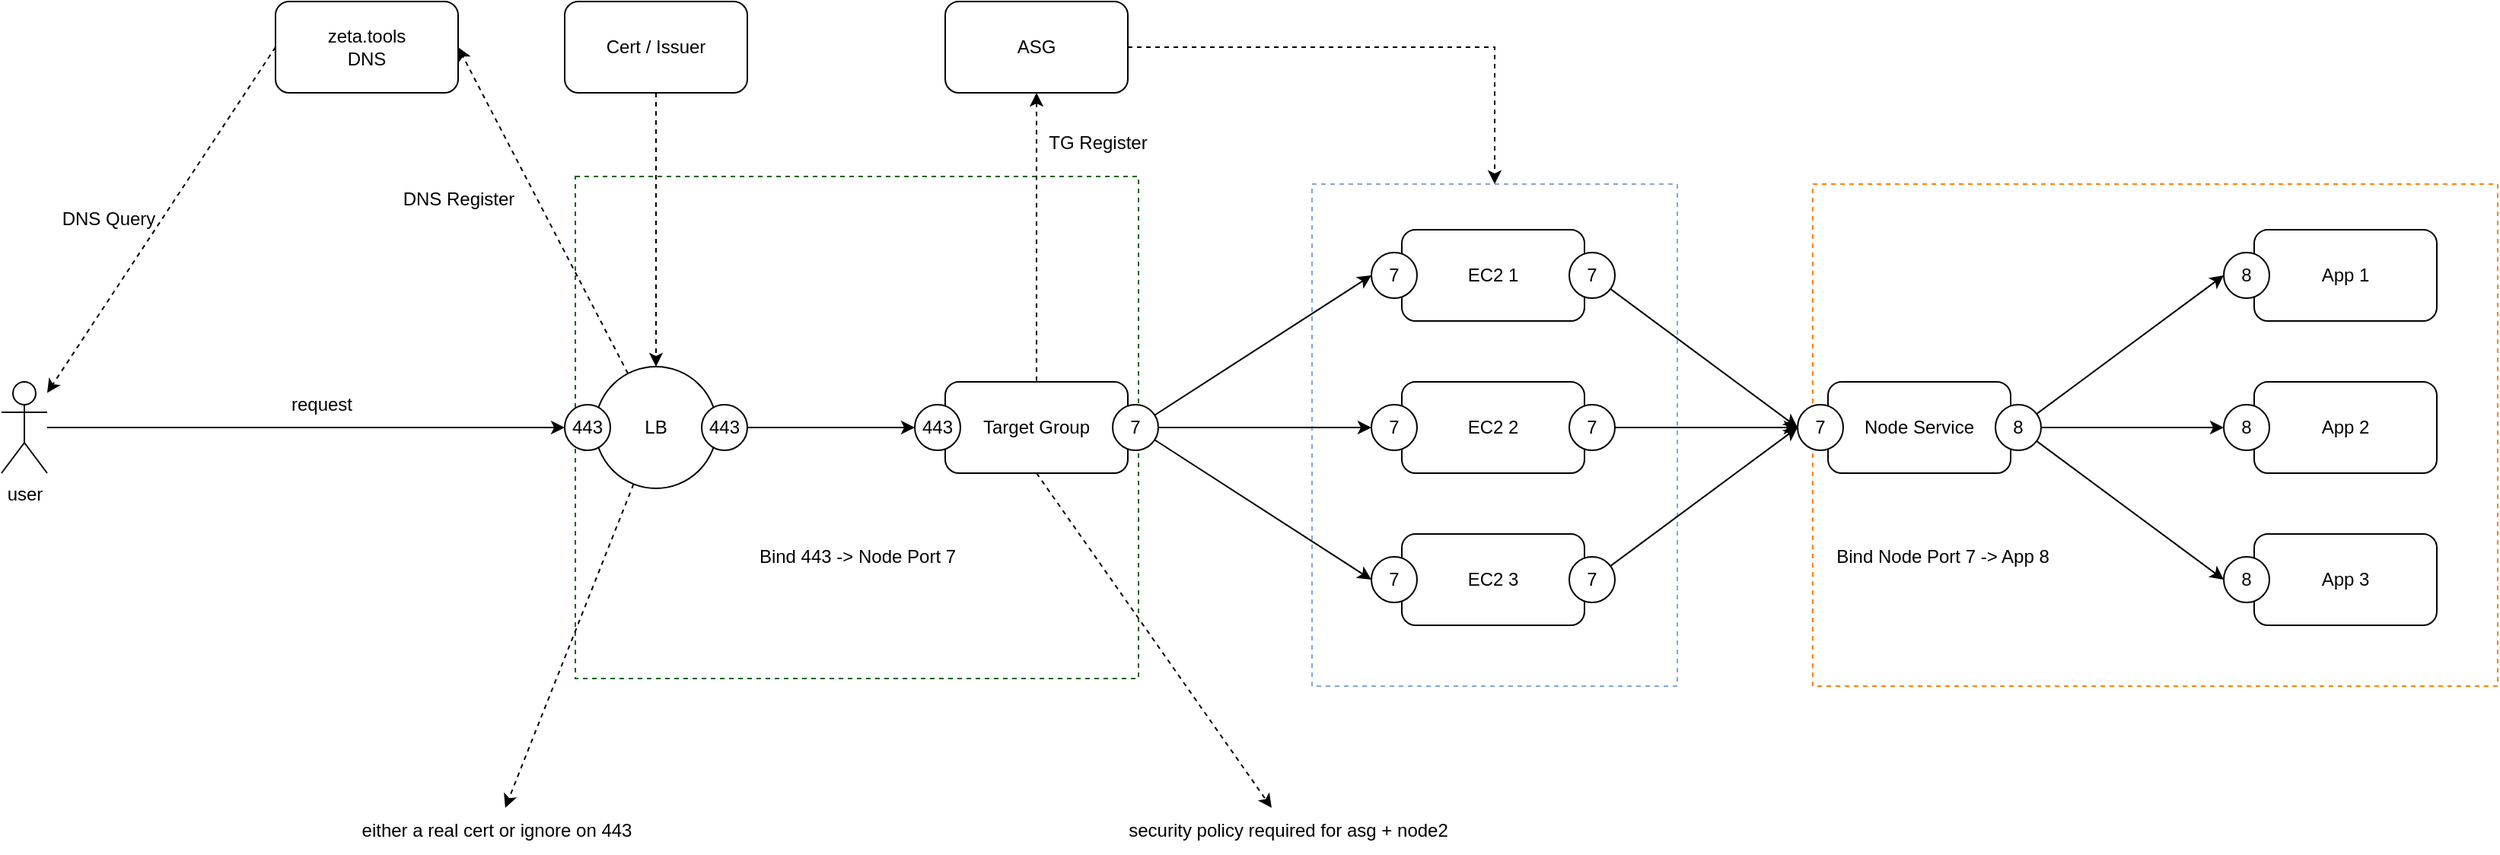 <mxfile version="21.2.9" type="github">
  <diagram name="Page-1" id="KZ8X3SxO-knhd2NS7IPU">
    <mxGraphModel dx="2658" dy="870" grid="1" gridSize="10" guides="1" tooltips="1" connect="1" arrows="1" fold="1" page="1" pageScale="1" pageWidth="850" pageHeight="1100" math="0" shadow="0">
      <root>
        <mxCell id="0" />
        <mxCell id="1" parent="0" />
        <mxCell id="tgWkVytQI8UxieKS8kDx-52" value="" style="rounded=0;whiteSpace=wrap;html=1;dashed=1;strokeColor=#006600;" vertex="1" parent="1">
          <mxGeometry x="37" y="145" width="370" height="330" as="geometry" />
        </mxCell>
        <mxCell id="tgWkVytQI8UxieKS8kDx-72" style="edgeStyle=none;rounded=0;orthogonalLoop=1;jettySize=auto;html=1;exitX=0.5;exitY=1;exitDx=0;exitDy=0;dashed=1;" edge="1" parent="1" source="tgWkVytQI8UxieKS8kDx-2" target="tgWkVytQI8UxieKS8kDx-71">
          <mxGeometry relative="1" as="geometry" />
        </mxCell>
        <mxCell id="tgWkVytQI8UxieKS8kDx-50" value="" style="rounded=0;whiteSpace=wrap;html=1;dashed=1;strokeColor=#7EA6E0;" vertex="1" parent="1">
          <mxGeometry x="521" y="150" width="240" height="330" as="geometry" />
        </mxCell>
        <mxCell id="tgWkVytQI8UxieKS8kDx-49" value="" style="rounded=0;whiteSpace=wrap;html=1;dashed=1;strokeColor=#FF8000;" vertex="1" parent="1">
          <mxGeometry x="850" y="150" width="450" height="330" as="geometry" />
        </mxCell>
        <mxCell id="tgWkVytQI8UxieKS8kDx-57" style="edgeStyle=none;rounded=0;orthogonalLoop=1;jettySize=auto;html=1;entryX=1;entryY=0.5;entryDx=0;entryDy=0;dashed=1;" edge="1" parent="1" source="tgWkVytQI8UxieKS8kDx-1" target="tgWkVytQI8UxieKS8kDx-53">
          <mxGeometry relative="1" as="geometry" />
        </mxCell>
        <mxCell id="tgWkVytQI8UxieKS8kDx-74" style="edgeStyle=none;rounded=0;orthogonalLoop=1;jettySize=auto;html=1;dashed=1;" edge="1" parent="1" source="tgWkVytQI8UxieKS8kDx-1" target="tgWkVytQI8UxieKS8kDx-73">
          <mxGeometry relative="1" as="geometry" />
        </mxCell>
        <mxCell id="tgWkVytQI8UxieKS8kDx-1" value="LB" style="ellipse;whiteSpace=wrap;html=1;aspect=fixed;" vertex="1" parent="1">
          <mxGeometry x="50" y="270" width="80" height="80" as="geometry" />
        </mxCell>
        <mxCell id="tgWkVytQI8UxieKS8kDx-2" value="Target Group" style="rounded=1;whiteSpace=wrap;html=1;" vertex="1" parent="1">
          <mxGeometry x="280" y="280" width="120" height="60" as="geometry" />
        </mxCell>
        <mxCell id="tgWkVytQI8UxieKS8kDx-12" style="edgeStyle=none;rounded=0;orthogonalLoop=1;jettySize=auto;html=1;entryX=0.5;entryY=0;entryDx=0;entryDy=0;dashed=1;startArrow=classic;startFill=1;endArrow=none;endFill=0;" edge="1" parent="1" source="tgWkVytQI8UxieKS8kDx-3" target="tgWkVytQI8UxieKS8kDx-2">
          <mxGeometry relative="1" as="geometry" />
        </mxCell>
        <mxCell id="tgWkVytQI8UxieKS8kDx-51" style="edgeStyle=orthogonalEdgeStyle;rounded=0;orthogonalLoop=1;jettySize=auto;html=1;entryX=0.5;entryY=0;entryDx=0;entryDy=0;dashed=1;" edge="1" parent="1" source="tgWkVytQI8UxieKS8kDx-3" target="tgWkVytQI8UxieKS8kDx-50">
          <mxGeometry relative="1" as="geometry" />
        </mxCell>
        <mxCell id="tgWkVytQI8UxieKS8kDx-3" value="ASG" style="rounded=1;whiteSpace=wrap;html=1;" vertex="1" parent="1">
          <mxGeometry x="280" y="30" width="120" height="60" as="geometry" />
        </mxCell>
        <mxCell id="tgWkVytQI8UxieKS8kDx-4" value="EC2 1" style="rounded=1;whiteSpace=wrap;html=1;" vertex="1" parent="1">
          <mxGeometry x="580" y="180" width="120" height="60" as="geometry" />
        </mxCell>
        <mxCell id="tgWkVytQI8UxieKS8kDx-5" value="EC2 2" style="rounded=1;whiteSpace=wrap;html=1;" vertex="1" parent="1">
          <mxGeometry x="580" y="280" width="120" height="60" as="geometry" />
        </mxCell>
        <mxCell id="tgWkVytQI8UxieKS8kDx-6" value="EC2 3" style="rounded=1;whiteSpace=wrap;html=1;" vertex="1" parent="1">
          <mxGeometry x="580" y="380" width="120" height="60" as="geometry" />
        </mxCell>
        <mxCell id="tgWkVytQI8UxieKS8kDx-7" value="Node Service" style="rounded=1;whiteSpace=wrap;html=1;" vertex="1" parent="1">
          <mxGeometry x="860" y="280" width="120" height="60" as="geometry" />
        </mxCell>
        <mxCell id="tgWkVytQI8UxieKS8kDx-8" value="App 1" style="rounded=1;whiteSpace=wrap;html=1;" vertex="1" parent="1">
          <mxGeometry x="1140" y="180" width="120" height="60" as="geometry" />
        </mxCell>
        <mxCell id="tgWkVytQI8UxieKS8kDx-9" value="App 2" style="rounded=1;whiteSpace=wrap;html=1;" vertex="1" parent="1">
          <mxGeometry x="1140" y="280" width="120" height="60" as="geometry" />
        </mxCell>
        <mxCell id="tgWkVytQI8UxieKS8kDx-10" value="App 3" style="rounded=1;whiteSpace=wrap;html=1;" vertex="1" parent="1">
          <mxGeometry x="1140" y="380" width="120" height="60" as="geometry" />
        </mxCell>
        <mxCell id="tgWkVytQI8UxieKS8kDx-34" style="edgeStyle=none;rounded=0;orthogonalLoop=1;jettySize=auto;html=1;entryX=0.5;entryY=1;entryDx=0;entryDy=0;" edge="1" parent="1" source="tgWkVytQI8UxieKS8kDx-25" target="tgWkVytQI8UxieKS8kDx-29">
          <mxGeometry relative="1" as="geometry" />
        </mxCell>
        <mxCell id="tgWkVytQI8UxieKS8kDx-25" value="7" style="ellipse;whiteSpace=wrap;html=1;aspect=fixed;direction=south;" vertex="1" parent="1">
          <mxGeometry x="690" y="195" width="30" height="30" as="geometry" />
        </mxCell>
        <mxCell id="tgWkVytQI8UxieKS8kDx-35" style="edgeStyle=none;rounded=0;orthogonalLoop=1;jettySize=auto;html=1;entryX=0.5;entryY=1;entryDx=0;entryDy=0;" edge="1" parent="1" source="tgWkVytQI8UxieKS8kDx-27" target="tgWkVytQI8UxieKS8kDx-29">
          <mxGeometry relative="1" as="geometry" />
        </mxCell>
        <mxCell id="tgWkVytQI8UxieKS8kDx-27" value="7" style="ellipse;whiteSpace=wrap;html=1;aspect=fixed;direction=south;" vertex="1" parent="1">
          <mxGeometry x="690" y="295" width="30" height="30" as="geometry" />
        </mxCell>
        <mxCell id="tgWkVytQI8UxieKS8kDx-36" style="edgeStyle=none;rounded=0;orthogonalLoop=1;jettySize=auto;html=1;entryX=0.5;entryY=1;entryDx=0;entryDy=0;" edge="1" parent="1" source="tgWkVytQI8UxieKS8kDx-28" target="tgWkVytQI8UxieKS8kDx-29">
          <mxGeometry relative="1" as="geometry" />
        </mxCell>
        <mxCell id="tgWkVytQI8UxieKS8kDx-28" value="7" style="ellipse;whiteSpace=wrap;html=1;aspect=fixed;direction=south;" vertex="1" parent="1">
          <mxGeometry x="690" y="395" width="30" height="30" as="geometry" />
        </mxCell>
        <mxCell id="tgWkVytQI8UxieKS8kDx-29" value="7" style="ellipse;whiteSpace=wrap;html=1;aspect=fixed;direction=south;" vertex="1" parent="1">
          <mxGeometry x="840" y="295" width="30" height="30" as="geometry" />
        </mxCell>
        <mxCell id="tgWkVytQI8UxieKS8kDx-37" style="edgeStyle=none;rounded=0;orthogonalLoop=1;jettySize=auto;html=1;entryX=0.5;entryY=1;entryDx=0;entryDy=0;" edge="1" parent="1" source="tgWkVytQI8UxieKS8kDx-30" target="tgWkVytQI8UxieKS8kDx-31">
          <mxGeometry relative="1" as="geometry" />
        </mxCell>
        <mxCell id="tgWkVytQI8UxieKS8kDx-38" style="edgeStyle=none;rounded=0;orthogonalLoop=1;jettySize=auto;html=1;entryX=0.5;entryY=1;entryDx=0;entryDy=0;" edge="1" parent="1" source="tgWkVytQI8UxieKS8kDx-30" target="tgWkVytQI8UxieKS8kDx-32">
          <mxGeometry relative="1" as="geometry" />
        </mxCell>
        <mxCell id="tgWkVytQI8UxieKS8kDx-39" style="edgeStyle=none;rounded=0;orthogonalLoop=1;jettySize=auto;html=1;entryX=0.5;entryY=1;entryDx=0;entryDy=0;" edge="1" parent="1" source="tgWkVytQI8UxieKS8kDx-30" target="tgWkVytQI8UxieKS8kDx-33">
          <mxGeometry relative="1" as="geometry" />
        </mxCell>
        <mxCell id="tgWkVytQI8UxieKS8kDx-30" value="8" style="ellipse;whiteSpace=wrap;html=1;aspect=fixed;direction=south;" vertex="1" parent="1">
          <mxGeometry x="970" y="295" width="30" height="30" as="geometry" />
        </mxCell>
        <mxCell id="tgWkVytQI8UxieKS8kDx-31" value="8" style="ellipse;whiteSpace=wrap;html=1;aspect=fixed;direction=south;" vertex="1" parent="1">
          <mxGeometry x="1120" y="195" width="30" height="30" as="geometry" />
        </mxCell>
        <mxCell id="tgWkVytQI8UxieKS8kDx-32" value="8" style="ellipse;whiteSpace=wrap;html=1;aspect=fixed;direction=south;" vertex="1" parent="1">
          <mxGeometry x="1120" y="295" width="30" height="30" as="geometry" />
        </mxCell>
        <mxCell id="tgWkVytQI8UxieKS8kDx-33" value="8" style="ellipse;whiteSpace=wrap;html=1;aspect=fixed;direction=south;" vertex="1" parent="1">
          <mxGeometry x="1120" y="395" width="30" height="30" as="geometry" />
        </mxCell>
        <mxCell id="tgWkVytQI8UxieKS8kDx-40" value="7" style="ellipse;whiteSpace=wrap;html=1;aspect=fixed;direction=south;" vertex="1" parent="1">
          <mxGeometry x="560" y="195" width="30" height="30" as="geometry" />
        </mxCell>
        <mxCell id="tgWkVytQI8UxieKS8kDx-41" value="7" style="ellipse;whiteSpace=wrap;html=1;aspect=fixed;direction=south;" vertex="1" parent="1">
          <mxGeometry x="560" y="295" width="30" height="30" as="geometry" />
        </mxCell>
        <mxCell id="tgWkVytQI8UxieKS8kDx-42" value="7" style="ellipse;whiteSpace=wrap;html=1;aspect=fixed;direction=south;" vertex="1" parent="1">
          <mxGeometry x="560" y="395" width="30" height="30" as="geometry" />
        </mxCell>
        <mxCell id="tgWkVytQI8UxieKS8kDx-46" style="edgeStyle=none;rounded=0;orthogonalLoop=1;jettySize=auto;html=1;entryX=0.5;entryY=1;entryDx=0;entryDy=0;" edge="1" parent="1" source="tgWkVytQI8UxieKS8kDx-43" target="tgWkVytQI8UxieKS8kDx-40">
          <mxGeometry relative="1" as="geometry" />
        </mxCell>
        <mxCell id="tgWkVytQI8UxieKS8kDx-47" style="edgeStyle=none;rounded=0;orthogonalLoop=1;jettySize=auto;html=1;entryX=0.5;entryY=1;entryDx=0;entryDy=0;" edge="1" parent="1" source="tgWkVytQI8UxieKS8kDx-43" target="tgWkVytQI8UxieKS8kDx-41">
          <mxGeometry relative="1" as="geometry" />
        </mxCell>
        <mxCell id="tgWkVytQI8UxieKS8kDx-48" style="edgeStyle=none;rounded=0;orthogonalLoop=1;jettySize=auto;html=1;entryX=0.5;entryY=1;entryDx=0;entryDy=0;" edge="1" parent="1" source="tgWkVytQI8UxieKS8kDx-43" target="tgWkVytQI8UxieKS8kDx-42">
          <mxGeometry relative="1" as="geometry" />
        </mxCell>
        <mxCell id="tgWkVytQI8UxieKS8kDx-43" value="7" style="ellipse;whiteSpace=wrap;html=1;aspect=fixed;direction=south;" vertex="1" parent="1">
          <mxGeometry x="390" y="295" width="30" height="30" as="geometry" />
        </mxCell>
        <mxCell id="tgWkVytQI8UxieKS8kDx-44" value="443" style="ellipse;whiteSpace=wrap;html=1;aspect=fixed;direction=south;" vertex="1" parent="1">
          <mxGeometry x="260" y="295" width="30" height="30" as="geometry" />
        </mxCell>
        <mxCell id="tgWkVytQI8UxieKS8kDx-58" style="edgeStyle=none;rounded=0;orthogonalLoop=1;jettySize=auto;html=1;exitX=0;exitY=0.5;exitDx=0;exitDy=0;dashed=1;" edge="1" parent="1" source="tgWkVytQI8UxieKS8kDx-53" target="tgWkVytQI8UxieKS8kDx-54">
          <mxGeometry relative="1" as="geometry" />
        </mxCell>
        <mxCell id="tgWkVytQI8UxieKS8kDx-53" value="zeta.tools&lt;br&gt;DNS" style="rounded=1;whiteSpace=wrap;html=1;" vertex="1" parent="1">
          <mxGeometry x="-160" y="30" width="120" height="60" as="geometry" />
        </mxCell>
        <mxCell id="tgWkVytQI8UxieKS8kDx-66" style="edgeStyle=none;rounded=0;orthogonalLoop=1;jettySize=auto;html=1;entryX=0.5;entryY=1;entryDx=0;entryDy=0;" edge="1" parent="1" source="tgWkVytQI8UxieKS8kDx-54" target="tgWkVytQI8UxieKS8kDx-65">
          <mxGeometry relative="1" as="geometry" />
        </mxCell>
        <mxCell id="tgWkVytQI8UxieKS8kDx-54" value="user" style="shape=umlActor;verticalLabelPosition=bottom;verticalAlign=top;html=1;outlineConnect=0;" vertex="1" parent="1">
          <mxGeometry x="-340" y="280" width="30" height="60" as="geometry" />
        </mxCell>
        <mxCell id="tgWkVytQI8UxieKS8kDx-59" value="DNS Query" style="text;html=1;align=center;verticalAlign=middle;resizable=0;points=[];autosize=1;strokeColor=none;fillColor=none;" vertex="1" parent="1">
          <mxGeometry x="-310" y="158" width="80" height="30" as="geometry" />
        </mxCell>
        <mxCell id="tgWkVytQI8UxieKS8kDx-60" value="DNS Register" style="text;html=1;align=center;verticalAlign=middle;resizable=0;points=[];autosize=1;strokeColor=none;fillColor=none;" vertex="1" parent="1">
          <mxGeometry x="-90" y="145" width="100" height="30" as="geometry" />
        </mxCell>
        <mxCell id="tgWkVytQI8UxieKS8kDx-61" value="request" style="text;html=1;align=center;verticalAlign=middle;resizable=0;points=[];autosize=1;strokeColor=none;fillColor=none;" vertex="1" parent="1">
          <mxGeometry x="-160" y="280" width="60" height="30" as="geometry" />
        </mxCell>
        <mxCell id="tgWkVytQI8UxieKS8kDx-63" style="edgeStyle=none;rounded=0;orthogonalLoop=1;jettySize=auto;html=1;dashed=1;" edge="1" parent="1" source="tgWkVytQI8UxieKS8kDx-62" target="tgWkVytQI8UxieKS8kDx-1">
          <mxGeometry relative="1" as="geometry" />
        </mxCell>
        <mxCell id="tgWkVytQI8UxieKS8kDx-62" value="Cert / Issuer" style="rounded=1;whiteSpace=wrap;html=1;" vertex="1" parent="1">
          <mxGeometry x="30" y="30" width="120" height="60" as="geometry" />
        </mxCell>
        <mxCell id="tgWkVytQI8UxieKS8kDx-64" value="TG Register" style="text;html=1;align=center;verticalAlign=middle;resizable=0;points=[];autosize=1;strokeColor=none;fillColor=none;" vertex="1" parent="1">
          <mxGeometry x="335" y="108" width="90" height="30" as="geometry" />
        </mxCell>
        <mxCell id="tgWkVytQI8UxieKS8kDx-65" value="443" style="ellipse;whiteSpace=wrap;html=1;aspect=fixed;direction=south;" vertex="1" parent="1">
          <mxGeometry x="30" y="295" width="30" height="30" as="geometry" />
        </mxCell>
        <mxCell id="tgWkVytQI8UxieKS8kDx-68" style="edgeStyle=none;rounded=0;orthogonalLoop=1;jettySize=auto;html=1;entryX=0.5;entryY=1;entryDx=0;entryDy=0;" edge="1" parent="1" source="tgWkVytQI8UxieKS8kDx-67" target="tgWkVytQI8UxieKS8kDx-44">
          <mxGeometry relative="1" as="geometry" />
        </mxCell>
        <mxCell id="tgWkVytQI8UxieKS8kDx-67" value="443" style="ellipse;whiteSpace=wrap;html=1;aspect=fixed;direction=south;" vertex="1" parent="1">
          <mxGeometry x="120" y="295" width="30" height="30" as="geometry" />
        </mxCell>
        <mxCell id="tgWkVytQI8UxieKS8kDx-69" value="Bind 443 -&amp;gt; Node Port 7" style="text;html=1;align=center;verticalAlign=middle;resizable=0;points=[];autosize=1;strokeColor=none;fillColor=none;" vertex="1" parent="1">
          <mxGeometry x="147" y="380" width="150" height="30" as="geometry" />
        </mxCell>
        <mxCell id="tgWkVytQI8UxieKS8kDx-70" value="Bind Node Port 7 -&amp;gt; App 8" style="text;html=1;align=center;verticalAlign=middle;resizable=0;points=[];autosize=1;strokeColor=none;fillColor=none;" vertex="1" parent="1">
          <mxGeometry x="855" y="380" width="160" height="30" as="geometry" />
        </mxCell>
        <mxCell id="tgWkVytQI8UxieKS8kDx-71" value="security policy required for asg + node2" style="text;html=1;align=center;verticalAlign=middle;resizable=0;points=[];autosize=1;strokeColor=none;fillColor=none;" vertex="1" parent="1">
          <mxGeometry x="390" y="560" width="230" height="30" as="geometry" />
        </mxCell>
        <mxCell id="tgWkVytQI8UxieKS8kDx-73" value="either a real cert or ignore on 443" style="text;html=1;align=center;verticalAlign=middle;resizable=0;points=[];autosize=1;strokeColor=none;fillColor=none;" vertex="1" parent="1">
          <mxGeometry x="-115" y="560" width="200" height="30" as="geometry" />
        </mxCell>
      </root>
    </mxGraphModel>
  </diagram>
</mxfile>

